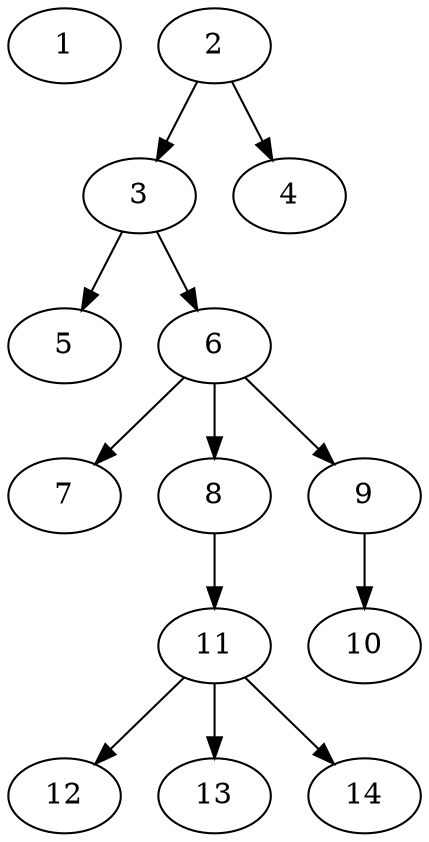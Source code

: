 // DAG (tier=1-easy, mode=compute, n=14, ccr=0.277, fat=0.469, density=0.324, regular=0.733, jump=0.048, mindata=262144, maxdata=2097152)
// DAG automatically generated by daggen at Sun Aug 24 16:33:32 2025
// /home/ermia/Project/Environments/daggen/bin/daggen --dot --ccr 0.277 --fat 0.469 --regular 0.733 --density 0.324 --jump 0.048 --mindata 262144 --maxdata 2097152 -n 14 
digraph G {
  1 [size="7528798436884217856", alpha="0.11", expect_size="3764399218442108928"]
  2 [size="200949974907748352", alpha="0.02", expect_size="100474987453874176"]
  2 -> 3 [size ="2744618319872"]
  2 -> 4 [size ="2744618319872"]
  3 [size="24261950435831536", alpha="0.14", expect_size="12130975217915768"]
  3 -> 5 [size ="16021603745792"]
  3 -> 6 [size ="16021603745792"]
  4 [size="226656535991783", alpha="0.17", expect_size="113328267995891"]
  5 [size="29468894623859624", alpha="0.18", expect_size="14734447311929812"]
  6 [size="426345699999744000", alpha="0.06", expect_size="213172849999872000"]
  6 -> 7 [size ="4531735756800"]
  6 -> 8 [size ="4531735756800"]
  6 -> 9 [size ="4531735756800"]
  7 [size="323880772144242", alpha="0.16", expect_size="161940386072121"]
  8 [size="914820957697088", alpha="0.14", expect_size="457410478848544"]
  8 -> 11 [size ="23115648204800"]
  9 [size="702427633055986", alpha="0.03", expect_size="351213816527993"]
  9 -> 10 [size ="34500532764672"]
  10 [size="21401769490644916", alpha="0.03", expect_size="10700884745322458"]
  11 [size="132613549125009408", alpha="0.20", expect_size="66306774562504704"]
  11 -> 12 [size ="2080408338432"]
  11 -> 13 [size ="2080408338432"]
  11 -> 14 [size ="2080408338432"]
  12 [size="4753563812009869312", alpha="0.07", expect_size="2376781906004934656"]
  13 [size="114965593390175", alpha="0.08", expect_size="57482796695087"]
  14 [size="5340727668985823232", alpha="0.02", expect_size="2670363834492911616"]
}
